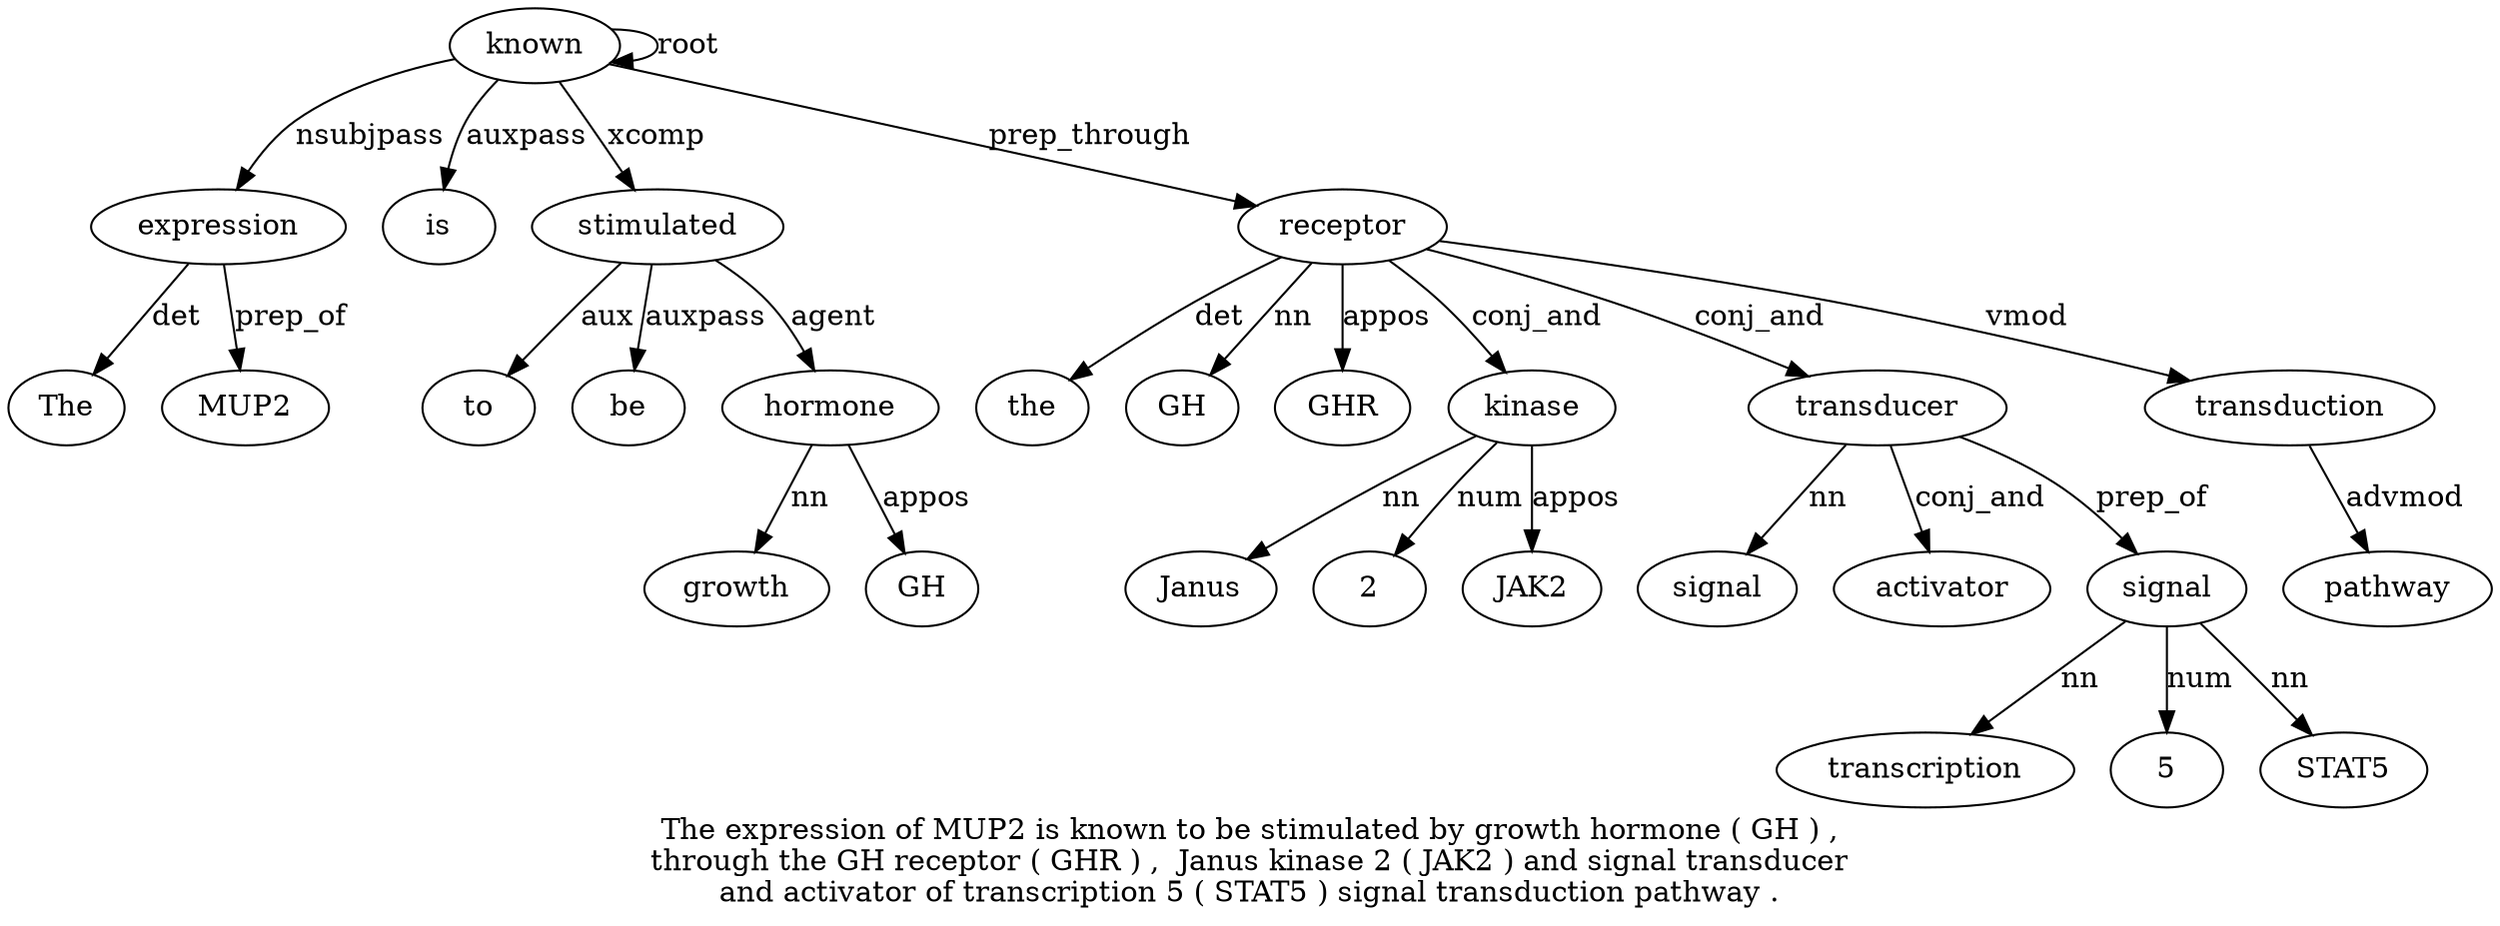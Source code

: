digraph "The expression of MUP2 is known to be stimulated by growth hormone ( GH ) ,  through the GH receptor ( GHR ) ,  Janus kinase 2 ( JAK2 ) and signal transducer and activator of transcription 5 ( STAT5 ) signal transduction pathway ." {
label="The expression of MUP2 is known to be stimulated by growth hormone ( GH ) ,
through the GH receptor ( GHR ) ,  Janus kinase 2 ( JAK2 ) and signal transducer
and activator of transcription 5 ( STAT5 ) signal transduction pathway .";
expression2 [style=filled, fillcolor=white, label=expression];
The1 [style=filled, fillcolor=white, label=The];
expression2 -> The1  [label=det];
known6 [style=filled, fillcolor=white, label=known];
known6 -> expression2  [label=nsubjpass];
MUP24 [style=filled, fillcolor=white, label=MUP2];
expression2 -> MUP24  [label=prep_of];
is5 [style=filled, fillcolor=white, label=is];
known6 -> is5  [label=auxpass];
known6 -> known6  [label=root];
stimulated9 [style=filled, fillcolor=white, label=stimulated];
to7 [style=filled, fillcolor=white, label=to];
stimulated9 -> to7  [label=aux];
be8 [style=filled, fillcolor=white, label=be];
stimulated9 -> be8  [label=auxpass];
known6 -> stimulated9  [label=xcomp];
hormone12 [style=filled, fillcolor=white, label=hormone];
growth11 [style=filled, fillcolor=white, label=growth];
hormone12 -> growth11  [label=nn];
stimulated9 -> hormone12  [label=agent];
GH14 [style=filled, fillcolor=white, label=GH];
hormone12 -> GH14  [label=appos];
receptor20 [style=filled, fillcolor=white, label=receptor];
the18 [style=filled, fillcolor=white, label=the];
receptor20 -> the18  [label=det];
GH19 [style=filled, fillcolor=white, label=GH];
receptor20 -> GH19  [label=nn];
known6 -> receptor20  [label=prep_through];
GHR22 [style=filled, fillcolor=white, label=GHR];
receptor20 -> GHR22  [label=appos];
kinase26 [style=filled, fillcolor=white, label=kinase];
Janus25 [style=filled, fillcolor=white, label=Janus];
kinase26 -> Janus25  [label=nn];
receptor20 -> kinase26  [label=conj_and];
227 [style=filled, fillcolor=white, label=2];
kinase26 -> 227  [label=num];
JAK229 [style=filled, fillcolor=white, label=JAK2];
kinase26 -> JAK229  [label=appos];
transducer33 [style=filled, fillcolor=white, label=transducer];
signal32 [style=filled, fillcolor=white, label=signal];
transducer33 -> signal32  [label=nn];
receptor20 -> transducer33  [label=conj_and];
activator35 [style=filled, fillcolor=white, label=activator];
transducer33 -> activator35  [label=conj_and];
signal42 [style=filled, fillcolor=white, label=signal];
transcription37 [style=filled, fillcolor=white, label=transcription];
signal42 -> transcription37  [label=nn];
538 [style=filled, fillcolor=white, label=5];
signal42 -> 538  [label=num];
STAT540 [style=filled, fillcolor=white, label=STAT5];
signal42 -> STAT540  [label=nn];
transducer33 -> signal42  [label=prep_of];
transduction43 [style=filled, fillcolor=white, label=transduction];
receptor20 -> transduction43  [label=vmod];
pathway44 [style=filled, fillcolor=white, label=pathway];
transduction43 -> pathway44  [label=advmod];
}

